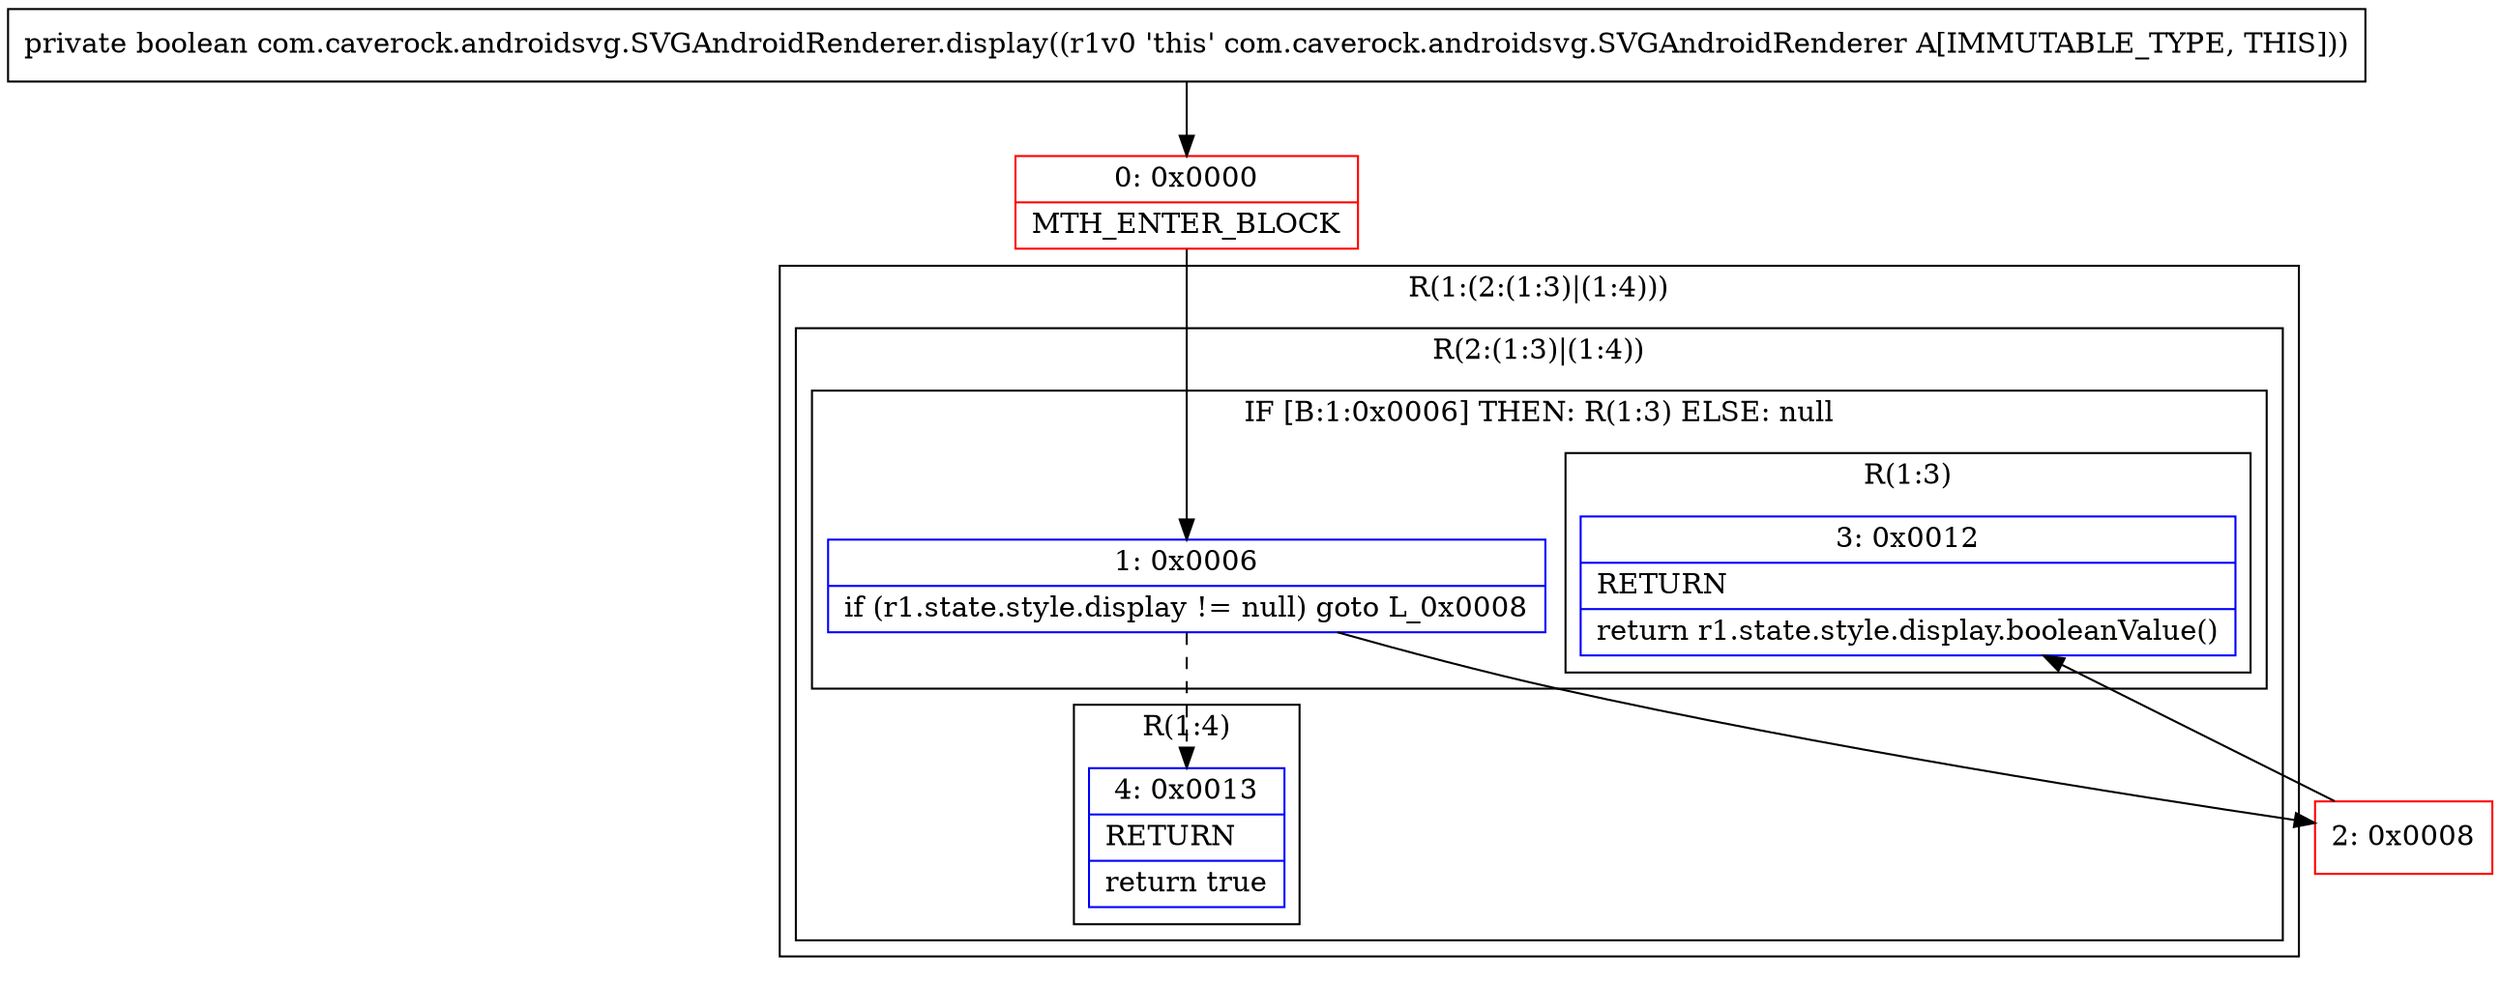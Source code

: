 digraph "CFG forcom.caverock.androidsvg.SVGAndroidRenderer.display()Z" {
subgraph cluster_Region_1416981994 {
label = "R(1:(2:(1:3)|(1:4)))";
node [shape=record,color=blue];
subgraph cluster_Region_465708230 {
label = "R(2:(1:3)|(1:4))";
node [shape=record,color=blue];
subgraph cluster_IfRegion_1713136138 {
label = "IF [B:1:0x0006] THEN: R(1:3) ELSE: null";
node [shape=record,color=blue];
Node_1 [shape=record,label="{1\:\ 0x0006|if (r1.state.style.display != null) goto L_0x0008\l}"];
subgraph cluster_Region_102708337 {
label = "R(1:3)";
node [shape=record,color=blue];
Node_3 [shape=record,label="{3\:\ 0x0012|RETURN\l|return r1.state.style.display.booleanValue()\l}"];
}
}
subgraph cluster_Region_2038043493 {
label = "R(1:4)";
node [shape=record,color=blue];
Node_4 [shape=record,label="{4\:\ 0x0013|RETURN\l|return true\l}"];
}
}
}
Node_0 [shape=record,color=red,label="{0\:\ 0x0000|MTH_ENTER_BLOCK\l}"];
Node_2 [shape=record,color=red,label="{2\:\ 0x0008}"];
MethodNode[shape=record,label="{private boolean com.caverock.androidsvg.SVGAndroidRenderer.display((r1v0 'this' com.caverock.androidsvg.SVGAndroidRenderer A[IMMUTABLE_TYPE, THIS])) }"];
MethodNode -> Node_0;
Node_1 -> Node_2;
Node_1 -> Node_4[style=dashed];
Node_0 -> Node_1;
Node_2 -> Node_3;
}

